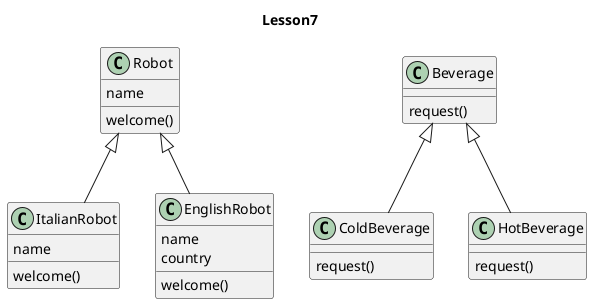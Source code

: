 @startuml

title Lesson7

class Robot {
    name
    welcome()
}

class ItalianRobot extends Robot {
    name
    welcome()
}

class EnglishRobot extends Robot {
    name
    country
    welcome()
}

class Beverage {
    request()
}

class ColdBeverage extends Beverage {
    request()
}

class HotBeverage extends Beverage {
    request()
}


@enduml